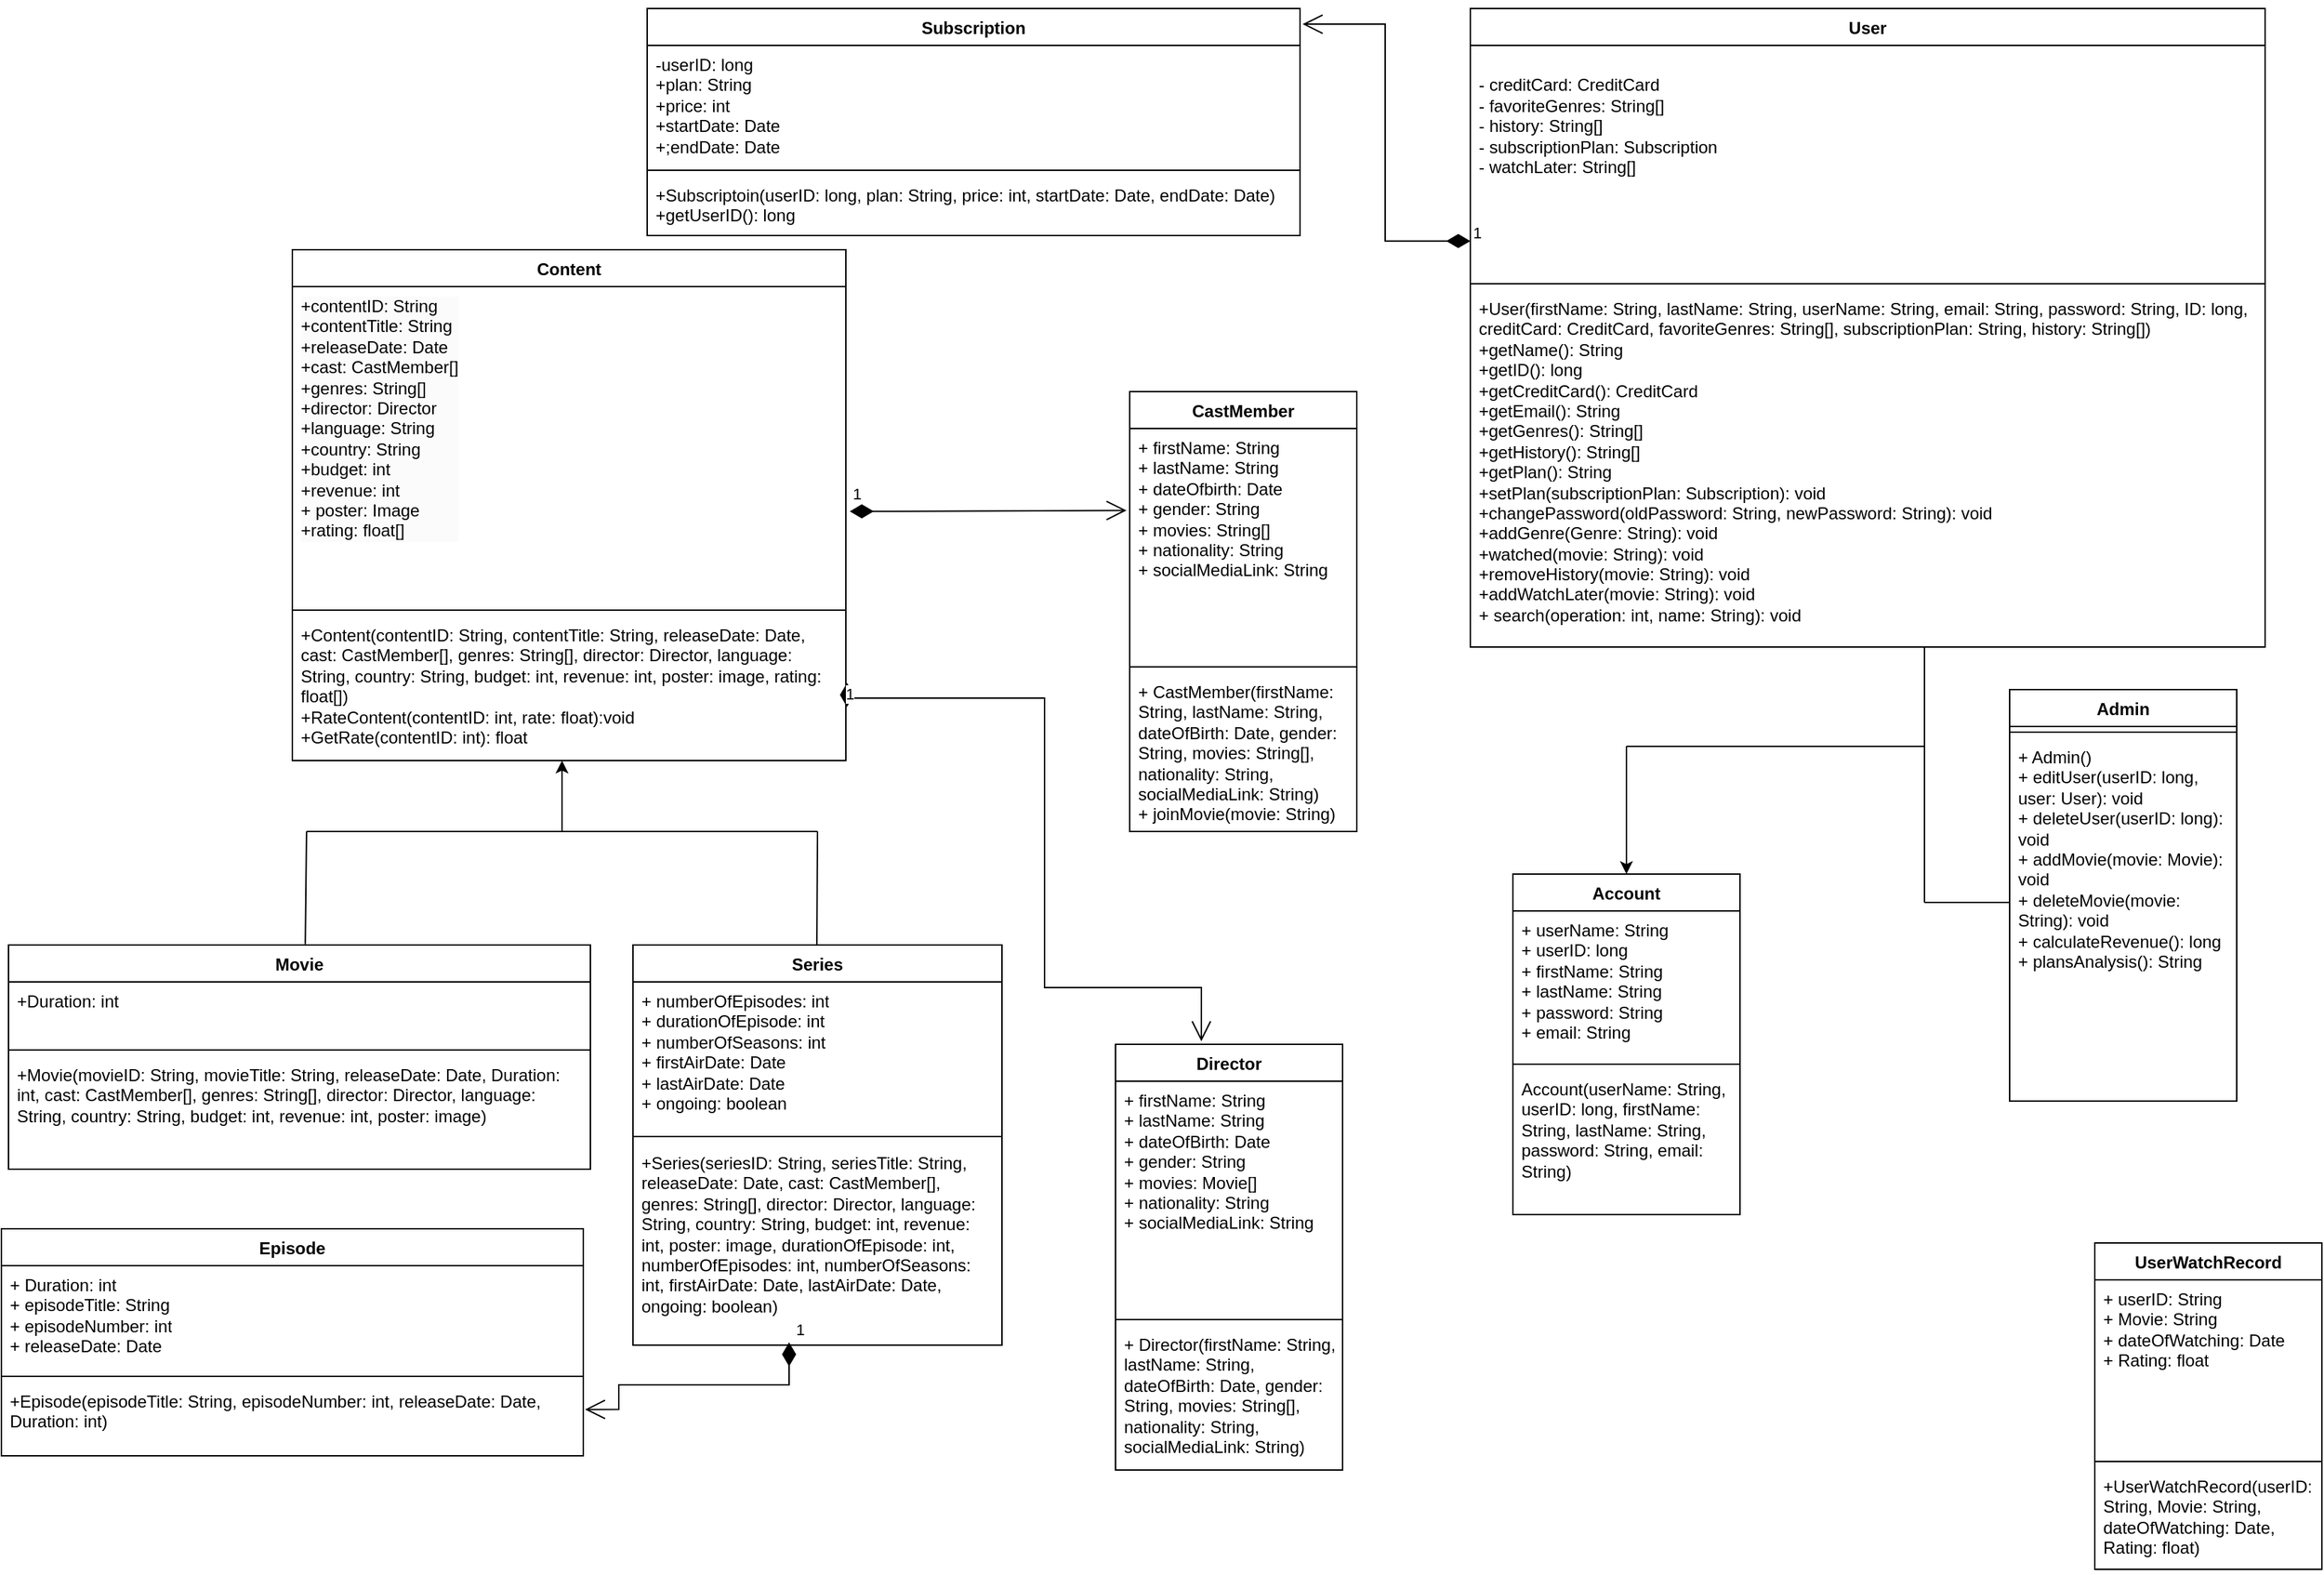 <mxfile version="24.9.3">
  <diagram name="Page-1" id="9zU1XtcvFFmWDy-jE5Oj">
    <mxGraphModel dx="1850" dy="497" grid="1" gridSize="10" guides="1" tooltips="1" connect="1" arrows="1" fold="1" page="1" pageScale="1" pageWidth="850" pageHeight="1100" math="0" shadow="0">
      <root>
        <mxCell id="0" />
        <mxCell id="1" parent="0" />
        <mxCell id="nbwgBH8t1MGItFkAhuZ3-1" value="User" style="swimlane;fontStyle=1;align=center;verticalAlign=top;childLayout=stackLayout;horizontal=1;startSize=26;horizontalStack=0;resizeParent=1;resizeParentMax=0;resizeLast=0;collapsible=1;marginBottom=0;whiteSpace=wrap;html=1;" parent="1" vertex="1">
          <mxGeometry x="200" y="50" width="560" height="450" as="geometry">
            <mxRectangle x="310" y="150" width="60" height="30" as="alternateBounds" />
          </mxGeometry>
        </mxCell>
        <mxCell id="nbwgBH8t1MGItFkAhuZ3-2" value="&lt;div&gt;&lt;br&gt;&lt;/div&gt;&lt;div&gt;- creditCard: CreditCard&lt;br&gt;&lt;/div&gt;&lt;div&gt;- favoriteGenres: String[]&lt;/div&gt;&lt;div&gt;- history: String[]&lt;/div&gt;&lt;div&gt;- subscriptionPlan: Subscription&lt;/div&gt;&lt;div&gt;- watchLater: String[]&lt;/div&gt;&lt;div style=&quot;display:none&quot; id=&quot;SDCloudData&quot;&gt;&lt;br&gt;&lt;/div&gt;" style="text;strokeColor=none;fillColor=none;align=left;verticalAlign=top;spacingLeft=4;spacingRight=4;overflow=hidden;rotatable=0;points=[[0,0.5],[1,0.5]];portConstraint=eastwest;whiteSpace=wrap;html=1;" parent="nbwgBH8t1MGItFkAhuZ3-1" vertex="1">
          <mxGeometry y="26" width="560" height="164" as="geometry" />
        </mxCell>
        <mxCell id="nbwgBH8t1MGItFkAhuZ3-3" value="" style="line;strokeWidth=1;fillColor=none;align=left;verticalAlign=middle;spacingTop=-1;spacingLeft=3;spacingRight=3;rotatable=0;labelPosition=right;points=[];portConstraint=eastwest;strokeColor=inherit;" parent="nbwgBH8t1MGItFkAhuZ3-1" vertex="1">
          <mxGeometry y="190" width="560" height="8" as="geometry" />
        </mxCell>
        <mxCell id="nbwgBH8t1MGItFkAhuZ3-4" value="&lt;div&gt;+User(firstName: String, lastName: String, userName: String, email: String, password: String, ID: long, creditCard: CreditCard, favoriteGenres: String[], subscriptionPlan: String, history: String[])&lt;/div&gt;&lt;div&gt;+getName(): String&lt;/div&gt;&lt;div&gt;+getID(): long&lt;/div&gt;&lt;div&gt;+getCreditCard(): CreditCard&lt;br&gt;&lt;/div&gt;&lt;div&gt;+getEmail(): String&lt;/div&gt;&lt;div&gt;+getGenres(): String[]&lt;/div&gt;&lt;div&gt;+getHistory(): String[]&lt;/div&gt;&lt;div&gt;+getPlan(): String&lt;br&gt;&lt;/div&gt;&lt;div&gt;+setPlan(subscriptionPlan: Subscription): void&lt;br&gt;&lt;/div&gt;&lt;div&gt;+changePassword(oldPassword: String, newPassword: String): void&lt;br&gt;&lt;/div&gt;&lt;div&gt;+addGenre(Genre: String): void&lt;/div&gt;&lt;div&gt;+watched(movie: String): void&lt;/div&gt;&lt;div&gt;+removeHistory(movie: String): void&lt;/div&gt;&lt;div&gt;+addWatchLater(movie: String): void&lt;br&gt;&lt;/div&gt;&lt;div&gt;+ search(operation: int, name: String): void&lt;/div&gt;&lt;div&gt;&lt;br&gt;&lt;/div&gt;" style="text;strokeColor=none;fillColor=none;align=left;verticalAlign=top;spacingLeft=4;spacingRight=4;overflow=hidden;rotatable=0;points=[[0,0.5],[1,0.5]];portConstraint=eastwest;whiteSpace=wrap;html=1;" parent="nbwgBH8t1MGItFkAhuZ3-1" vertex="1">
          <mxGeometry y="198" width="560" height="252" as="geometry" />
        </mxCell>
        <mxCell id="nbwgBH8t1MGItFkAhuZ3-7" value="Subscription" style="swimlane;fontStyle=1;align=center;verticalAlign=top;childLayout=stackLayout;horizontal=1;startSize=26;horizontalStack=0;resizeParent=1;resizeParentMax=0;resizeLast=0;collapsible=1;marginBottom=0;whiteSpace=wrap;html=1;" parent="1" vertex="1">
          <mxGeometry x="-380" y="50" width="460" height="160" as="geometry" />
        </mxCell>
        <mxCell id="nbwgBH8t1MGItFkAhuZ3-8" value="&lt;div&gt;-userID: long&lt;/div&gt;&lt;div&gt;+plan: String&lt;/div&gt;&lt;div&gt;+price: int&lt;/div&gt;&lt;div&gt;+startDate: Date&lt;/div&gt;&lt;div&gt;+;endDate: Date&lt;br&gt;&lt;/div&gt;" style="text;strokeColor=none;fillColor=none;align=left;verticalAlign=top;spacingLeft=4;spacingRight=4;overflow=hidden;rotatable=0;points=[[0,0.5],[1,0.5]];portConstraint=eastwest;whiteSpace=wrap;html=1;" parent="nbwgBH8t1MGItFkAhuZ3-7" vertex="1">
          <mxGeometry y="26" width="460" height="84" as="geometry" />
        </mxCell>
        <mxCell id="nbwgBH8t1MGItFkAhuZ3-9" value="" style="line;strokeWidth=1;fillColor=none;align=left;verticalAlign=middle;spacingTop=-1;spacingLeft=3;spacingRight=3;rotatable=0;labelPosition=right;points=[];portConstraint=eastwest;strokeColor=inherit;" parent="nbwgBH8t1MGItFkAhuZ3-7" vertex="1">
          <mxGeometry y="110" width="460" height="8" as="geometry" />
        </mxCell>
        <mxCell id="nbwgBH8t1MGItFkAhuZ3-10" value="&lt;div&gt;+Subscriptoin(userID: long, plan: String, price: int, startDate: Date, endDate: Date) &lt;br&gt;&lt;/div&gt;&lt;div&gt;+getUserID(): long&lt;/div&gt;" style="text;strokeColor=none;fillColor=none;align=left;verticalAlign=top;spacingLeft=4;spacingRight=4;overflow=hidden;rotatable=0;points=[[0,0.5],[1,0.5]];portConstraint=eastwest;whiteSpace=wrap;html=1;" parent="nbwgBH8t1MGItFkAhuZ3-7" vertex="1">
          <mxGeometry y="118" width="460" height="42" as="geometry" />
        </mxCell>
        <mxCell id="nbwgBH8t1MGItFkAhuZ3-23" value="1" style="endArrow=open;html=1;endSize=12;startArrow=diamondThin;startSize=14;startFill=1;edgeStyle=orthogonalEdgeStyle;align=left;verticalAlign=bottom;rounded=0;entryX=1.004;entryY=0.069;entryDx=0;entryDy=0;entryPerimeter=0;exitX=0;exitY=0.841;exitDx=0;exitDy=0;exitPerimeter=0;" parent="1" source="nbwgBH8t1MGItFkAhuZ3-2" target="nbwgBH8t1MGItFkAhuZ3-7" edge="1">
          <mxGeometry x="-1" y="3" relative="1" as="geometry">
            <mxPoint x="210.12" y="110" as="sourcePoint" />
            <mxPoint x="80.0" y="60.08" as="targetPoint" />
          </mxGeometry>
        </mxCell>
        <mxCell id="nbwgBH8t1MGItFkAhuZ3-25" value="Movie" style="swimlane;fontStyle=1;align=center;verticalAlign=top;childLayout=stackLayout;horizontal=1;startSize=26;horizontalStack=0;resizeParent=1;resizeParentMax=0;resizeLast=0;collapsible=1;marginBottom=0;whiteSpace=wrap;html=1;" parent="1" vertex="1">
          <mxGeometry x="-830" y="710" width="410" height="158" as="geometry" />
        </mxCell>
        <mxCell id="nbwgBH8t1MGItFkAhuZ3-26" value="&lt;div&gt;&lt;span style=&quot;background-color: initial;&quot;&gt;+Duration: int&lt;/span&gt;&lt;/div&gt;&lt;div&gt;&lt;br&gt;&lt;/div&gt;" style="text;strokeColor=none;fillColor=none;align=left;verticalAlign=top;spacingLeft=4;spacingRight=4;overflow=hidden;rotatable=0;points=[[0,0.5],[1,0.5]];portConstraint=eastwest;whiteSpace=wrap;html=1;" parent="nbwgBH8t1MGItFkAhuZ3-25" vertex="1">
          <mxGeometry y="26" width="410" height="44" as="geometry" />
        </mxCell>
        <mxCell id="nbwgBH8t1MGItFkAhuZ3-27" value="" style="line;strokeWidth=1;fillColor=none;align=left;verticalAlign=middle;spacingTop=-1;spacingLeft=3;spacingRight=3;rotatable=0;labelPosition=right;points=[];portConstraint=eastwest;strokeColor=inherit;" parent="nbwgBH8t1MGItFkAhuZ3-25" vertex="1">
          <mxGeometry y="70" width="410" height="8" as="geometry" />
        </mxCell>
        <mxCell id="nbwgBH8t1MGItFkAhuZ3-28" value="&lt;div&gt;+Movie(movieID: String, movieTitle: String, releaseDate: Date, Duration: int, cast: CastMember[], genres: String[], director: Director, language: String, country: String, budget: int, revenue: int, poster: image)&lt;/div&gt;&lt;div&gt;&lt;br&gt;&lt;/div&gt;" style="text;strokeColor=none;fillColor=none;align=left;verticalAlign=top;spacingLeft=4;spacingRight=4;overflow=hidden;rotatable=0;points=[[0,0.5],[1,0.5]];portConstraint=eastwest;whiteSpace=wrap;html=1;" parent="nbwgBH8t1MGItFkAhuZ3-25" vertex="1">
          <mxGeometry y="78" width="410" height="80" as="geometry" />
        </mxCell>
        <mxCell id="7Ozxp1BlVFNVMCUP24Y6-1" value="CastMember" style="swimlane;fontStyle=1;align=center;verticalAlign=top;childLayout=stackLayout;horizontal=1;startSize=26;horizontalStack=0;resizeParent=1;resizeParentMax=0;resizeLast=0;collapsible=1;marginBottom=0;whiteSpace=wrap;html=1;" parent="1" vertex="1">
          <mxGeometry x="-40" y="320" width="160" height="310" as="geometry" />
        </mxCell>
        <mxCell id="7Ozxp1BlVFNVMCUP24Y6-2" value="+ firstName: String&lt;div&gt;+ lastName: String&lt;/div&gt;&lt;div&gt;+ dateOfbirth: Date&lt;/div&gt;&lt;div&gt;+ gender: String&lt;/div&gt;&lt;div&gt;+ movies: String[]&lt;/div&gt;&lt;div&gt;+ nationality: String&lt;/div&gt;&lt;div&gt;+ socialMediaLink: String&lt;/div&gt;&lt;div&gt;&lt;br&gt;&lt;/div&gt;" style="text;strokeColor=none;fillColor=none;align=left;verticalAlign=top;spacingLeft=4;spacingRight=4;overflow=hidden;rotatable=0;points=[[0,0.5],[1,0.5]];portConstraint=eastwest;whiteSpace=wrap;html=1;" parent="7Ozxp1BlVFNVMCUP24Y6-1" vertex="1">
          <mxGeometry y="26" width="160" height="164" as="geometry" />
        </mxCell>
        <mxCell id="7Ozxp1BlVFNVMCUP24Y6-3" value="" style="line;strokeWidth=1;fillColor=none;align=left;verticalAlign=middle;spacingTop=-1;spacingLeft=3;spacingRight=3;rotatable=0;labelPosition=right;points=[];portConstraint=eastwest;strokeColor=inherit;" parent="7Ozxp1BlVFNVMCUP24Y6-1" vertex="1">
          <mxGeometry y="190" width="160" height="8" as="geometry" />
        </mxCell>
        <mxCell id="7Ozxp1BlVFNVMCUP24Y6-4" value="+ CastMember(firstName: String, lastName: String, dateOfBirth: Date, gender: String, movies: String[], nationality: String, socialMediaLink: String)&lt;div&gt;+ joinMovie(movie: String)&lt;br&gt;&lt;div&gt;&lt;br&gt;&lt;/div&gt;&lt;/div&gt;" style="text;strokeColor=none;fillColor=none;align=left;verticalAlign=top;spacingLeft=4;spacingRight=4;overflow=hidden;rotatable=0;points=[[0,0.5],[1,0.5]];portConstraint=eastwest;whiteSpace=wrap;html=1;" parent="7Ozxp1BlVFNVMCUP24Y6-1" vertex="1">
          <mxGeometry y="198" width="160" height="112" as="geometry" />
        </mxCell>
        <mxCell id="7Ozxp1BlVFNVMCUP24Y6-5" value="Director" style="swimlane;fontStyle=1;align=center;verticalAlign=top;childLayout=stackLayout;horizontal=1;startSize=26;horizontalStack=0;resizeParent=1;resizeParentMax=0;resizeLast=0;collapsible=1;marginBottom=0;whiteSpace=wrap;html=1;" parent="1" vertex="1">
          <mxGeometry x="-50" y="780" width="160" height="300" as="geometry" />
        </mxCell>
        <mxCell id="7Ozxp1BlVFNVMCUP24Y6-6" value="+ firstName: String&lt;div&gt;+ lastName: String&lt;/div&gt;&lt;div&gt;+ dateOfBirth: Date&lt;/div&gt;&lt;div&gt;+ gender: String&lt;/div&gt;&lt;div&gt;+ movies: Movie[]&lt;/div&gt;&lt;div&gt;+ nationality: String&lt;/div&gt;&lt;div&gt;+ socialMediaLink: String&lt;/div&gt;" style="text;strokeColor=none;fillColor=none;align=left;verticalAlign=top;spacingLeft=4;spacingRight=4;overflow=hidden;rotatable=0;points=[[0,0.5],[1,0.5]];portConstraint=eastwest;whiteSpace=wrap;html=1;" parent="7Ozxp1BlVFNVMCUP24Y6-5" vertex="1">
          <mxGeometry y="26" width="160" height="164" as="geometry" />
        </mxCell>
        <mxCell id="7Ozxp1BlVFNVMCUP24Y6-7" value="" style="line;strokeWidth=1;fillColor=none;align=left;verticalAlign=middle;spacingTop=-1;spacingLeft=3;spacingRight=3;rotatable=0;labelPosition=right;points=[];portConstraint=eastwest;strokeColor=inherit;" parent="7Ozxp1BlVFNVMCUP24Y6-5" vertex="1">
          <mxGeometry y="190" width="160" height="8" as="geometry" />
        </mxCell>
        <mxCell id="7Ozxp1BlVFNVMCUP24Y6-8" value="+ Director(firstName: String, lastName: String, dateOfBirth: Date, gender: String, movies: String[], nationality: String, socialMediaLink: String)&lt;div&gt;&lt;br&gt;&lt;/div&gt;" style="text;strokeColor=none;fillColor=none;align=left;verticalAlign=top;spacingLeft=4;spacingRight=4;overflow=hidden;rotatable=0;points=[[0,0.5],[1,0.5]];portConstraint=eastwest;whiteSpace=wrap;html=1;" parent="7Ozxp1BlVFNVMCUP24Y6-5" vertex="1">
          <mxGeometry y="198" width="160" height="102" as="geometry" />
        </mxCell>
        <mxCell id="7Ozxp1BlVFNVMCUP24Y6-12" value="UserWatchRecord" style="swimlane;fontStyle=1;align=center;verticalAlign=top;childLayout=stackLayout;horizontal=1;startSize=26;horizontalStack=0;resizeParent=1;resizeParentMax=0;resizeLast=0;collapsible=1;marginBottom=0;whiteSpace=wrap;html=1;" parent="1" vertex="1">
          <mxGeometry x="640" y="920" width="160" height="230" as="geometry" />
        </mxCell>
        <mxCell id="7Ozxp1BlVFNVMCUP24Y6-13" value="+ userID: String&lt;div&gt;+ Movie: String&lt;/div&gt;&lt;div&gt;+ dateOfWatching: Date&lt;/div&gt;&lt;div&gt;+ Rating: float&lt;/div&gt;" style="text;strokeColor=none;fillColor=none;align=left;verticalAlign=top;spacingLeft=4;spacingRight=4;overflow=hidden;rotatable=0;points=[[0,0.5],[1,0.5]];portConstraint=eastwest;whiteSpace=wrap;html=1;" parent="7Ozxp1BlVFNVMCUP24Y6-12" vertex="1">
          <mxGeometry y="26" width="160" height="124" as="geometry" />
        </mxCell>
        <mxCell id="7Ozxp1BlVFNVMCUP24Y6-14" value="" style="line;strokeWidth=1;fillColor=none;align=left;verticalAlign=middle;spacingTop=-1;spacingLeft=3;spacingRight=3;rotatable=0;labelPosition=right;points=[];portConstraint=eastwest;strokeColor=inherit;" parent="7Ozxp1BlVFNVMCUP24Y6-12" vertex="1">
          <mxGeometry y="150" width="160" height="8" as="geometry" />
        </mxCell>
        <mxCell id="7Ozxp1BlVFNVMCUP24Y6-15" value="+UserWatchRecord(userID: String, Movie: String, dateOfWatching: Date, Rating: float)" style="text;strokeColor=none;fillColor=none;align=left;verticalAlign=top;spacingLeft=4;spacingRight=4;overflow=hidden;rotatable=0;points=[[0,0.5],[1,0.5]];portConstraint=eastwest;whiteSpace=wrap;html=1;" parent="7Ozxp1BlVFNVMCUP24Y6-12" vertex="1">
          <mxGeometry y="158" width="160" height="72" as="geometry" />
        </mxCell>
        <mxCell id="7Ozxp1BlVFNVMCUP24Y6-16" value="Account" style="swimlane;fontStyle=1;align=center;verticalAlign=top;childLayout=stackLayout;horizontal=1;startSize=26;horizontalStack=0;resizeParent=1;resizeParentMax=0;resizeLast=0;collapsible=1;marginBottom=0;whiteSpace=wrap;html=1;" parent="1" vertex="1">
          <mxGeometry x="230" y="660" width="160" height="240" as="geometry" />
        </mxCell>
        <mxCell id="7Ozxp1BlVFNVMCUP24Y6-17" value="+ userName: String&lt;div&gt;+ userID: long&lt;/div&gt;&lt;div&gt;+ firstName: String&lt;/div&gt;&lt;div&gt;+ lastName: String&lt;/div&gt;&lt;div&gt;+ password: String&lt;/div&gt;&lt;div&gt;+ email: String&lt;/div&gt;" style="text;strokeColor=none;fillColor=none;align=left;verticalAlign=top;spacingLeft=4;spacingRight=4;overflow=hidden;rotatable=0;points=[[0,0.5],[1,0.5]];portConstraint=eastwest;whiteSpace=wrap;html=1;" parent="7Ozxp1BlVFNVMCUP24Y6-16" vertex="1">
          <mxGeometry y="26" width="160" height="104" as="geometry" />
        </mxCell>
        <mxCell id="7Ozxp1BlVFNVMCUP24Y6-18" value="" style="line;strokeWidth=1;fillColor=none;align=left;verticalAlign=middle;spacingTop=-1;spacingLeft=3;spacingRight=3;rotatable=0;labelPosition=right;points=[];portConstraint=eastwest;strokeColor=inherit;" parent="7Ozxp1BlVFNVMCUP24Y6-16" vertex="1">
          <mxGeometry y="130" width="160" height="8" as="geometry" />
        </mxCell>
        <mxCell id="7Ozxp1BlVFNVMCUP24Y6-19" value="Account(userName: String, userID: long, firstName: String, lastName: String, password: String, email: String)" style="text;strokeColor=none;fillColor=none;align=left;verticalAlign=top;spacingLeft=4;spacingRight=4;overflow=hidden;rotatable=0;points=[[0,0.5],[1,0.5]];portConstraint=eastwest;whiteSpace=wrap;html=1;" parent="7Ozxp1BlVFNVMCUP24Y6-16" vertex="1">
          <mxGeometry y="138" width="160" height="102" as="geometry" />
        </mxCell>
        <mxCell id="7Ozxp1BlVFNVMCUP24Y6-20" value="Admin" style="swimlane;fontStyle=1;align=center;verticalAlign=top;childLayout=stackLayout;horizontal=1;startSize=26;horizontalStack=0;resizeParent=1;resizeParentMax=0;resizeLast=0;collapsible=1;marginBottom=0;whiteSpace=wrap;html=1;" parent="1" vertex="1">
          <mxGeometry x="580" y="530" width="160" height="290" as="geometry" />
        </mxCell>
        <mxCell id="7Ozxp1BlVFNVMCUP24Y6-22" value="" style="line;strokeWidth=1;fillColor=none;align=left;verticalAlign=middle;spacingTop=-1;spacingLeft=3;spacingRight=3;rotatable=0;labelPosition=right;points=[];portConstraint=eastwest;strokeColor=inherit;" parent="7Ozxp1BlVFNVMCUP24Y6-20" vertex="1">
          <mxGeometry y="26" width="160" height="8" as="geometry" />
        </mxCell>
        <mxCell id="7Ozxp1BlVFNVMCUP24Y6-23" value="+ Admin()&lt;div&gt;+ editUser(userID: long, user: User): void&lt;/div&gt;&lt;div&gt;+ deleteUser(userID: long): void&lt;/div&gt;&lt;div&gt;+ addMovie(movie: Movie): void&lt;/div&gt;&lt;div&gt;+ deleteMovie(movie: String): void&lt;/div&gt;&lt;div&gt;+ calculateRevenue(): long&lt;/div&gt;&lt;div&gt;+ plansAnalysis(): String&amp;nbsp;&lt;/div&gt;" style="text;strokeColor=none;fillColor=none;align=left;verticalAlign=top;spacingLeft=4;spacingRight=4;overflow=hidden;rotatable=0;points=[[0,0.5],[1,0.5]];portConstraint=eastwest;whiteSpace=wrap;html=1;" parent="7Ozxp1BlVFNVMCUP24Y6-20" vertex="1">
          <mxGeometry y="34" width="160" height="256" as="geometry" />
        </mxCell>
        <mxCell id="EzwCkaY9uYodPQmVns6a-1" value="Content" style="swimlane;fontStyle=1;align=center;verticalAlign=top;childLayout=stackLayout;horizontal=1;startSize=26;horizontalStack=0;resizeParent=1;resizeParentMax=0;resizeLast=0;collapsible=1;marginBottom=0;whiteSpace=wrap;html=1;" parent="1" vertex="1">
          <mxGeometry x="-630" y="220" width="390" height="360" as="geometry" />
        </mxCell>
        <mxCell id="EzwCkaY9uYodPQmVns6a-2" value="&lt;div style=&quot;forced-color-adjust: none; color: rgb(0, 0, 0); font-family: Helvetica; font-size: 12px; font-style: normal; font-variant-ligatures: normal; font-variant-caps: normal; font-weight: 400; letter-spacing: normal; orphans: 2; text-align: left; text-indent: 0px; text-transform: none; widows: 2; word-spacing: 0px; -webkit-text-stroke-width: 0px; white-space: normal; background-color: rgb(251, 251, 251); text-decoration-thickness: initial; text-decoration-style: initial; text-decoration-color: initial;&quot;&gt;+contentID: String&lt;/div&gt;&lt;div style=&quot;forced-color-adjust: none; color: rgb(0, 0, 0); font-family: Helvetica; font-size: 12px; font-style: normal; font-variant-ligatures: normal; font-variant-caps: normal; font-weight: 400; letter-spacing: normal; orphans: 2; text-align: left; text-indent: 0px; text-transform: none; widows: 2; word-spacing: 0px; -webkit-text-stroke-width: 0px; white-space: normal; background-color: rgb(251, 251, 251); text-decoration-thickness: initial; text-decoration-style: initial; text-decoration-color: initial;&quot;&gt;+contentTitle: String&lt;/div&gt;&lt;div style=&quot;forced-color-adjust: none; color: rgb(0, 0, 0); font-family: Helvetica; font-size: 12px; font-style: normal; font-variant-ligatures: normal; font-variant-caps: normal; font-weight: 400; letter-spacing: normal; orphans: 2; text-align: left; text-indent: 0px; text-transform: none; widows: 2; word-spacing: 0px; -webkit-text-stroke-width: 0px; white-space: normal; background-color: rgb(251, 251, 251); text-decoration-thickness: initial; text-decoration-style: initial; text-decoration-color: initial;&quot;&gt;+releaseDate: Date&lt;/div&gt;&lt;div style=&quot;forced-color-adjust: none; color: rgb(0, 0, 0); font-family: Helvetica; font-size: 12px; font-style: normal; font-variant-ligatures: normal; font-variant-caps: normal; font-weight: 400; letter-spacing: normal; orphans: 2; text-align: left; text-indent: 0px; text-transform: none; widows: 2; word-spacing: 0px; -webkit-text-stroke-width: 0px; white-space: normal; background-color: rgb(251, 251, 251); text-decoration-thickness: initial; text-decoration-style: initial; text-decoration-color: initial;&quot;&gt;+cast: CastMember[]&lt;/div&gt;&lt;div style=&quot;forced-color-adjust: none; color: rgb(0, 0, 0); font-family: Helvetica; font-size: 12px; font-style: normal; font-variant-ligatures: normal; font-variant-caps: normal; font-weight: 400; letter-spacing: normal; orphans: 2; text-align: left; text-indent: 0px; text-transform: none; widows: 2; word-spacing: 0px; -webkit-text-stroke-width: 0px; white-space: normal; background-color: rgb(251, 251, 251); text-decoration-thickness: initial; text-decoration-style: initial; text-decoration-color: initial;&quot;&gt;+genres: String[]&lt;/div&gt;&lt;div style=&quot;forced-color-adjust: none; color: rgb(0, 0, 0); font-family: Helvetica; font-size: 12px; font-style: normal; font-variant-ligatures: normal; font-variant-caps: normal; font-weight: 400; letter-spacing: normal; orphans: 2; text-align: left; text-indent: 0px; text-transform: none; widows: 2; word-spacing: 0px; -webkit-text-stroke-width: 0px; white-space: normal; background-color: rgb(251, 251, 251); text-decoration-thickness: initial; text-decoration-style: initial; text-decoration-color: initial;&quot;&gt;+director: Director&lt;/div&gt;&lt;div style=&quot;forced-color-adjust: none; color: rgb(0, 0, 0); font-family: Helvetica; font-size: 12px; font-style: normal; font-variant-ligatures: normal; font-variant-caps: normal; font-weight: 400; letter-spacing: normal; orphans: 2; text-align: left; text-indent: 0px; text-transform: none; widows: 2; word-spacing: 0px; -webkit-text-stroke-width: 0px; white-space: normal; background-color: rgb(251, 251, 251); text-decoration-thickness: initial; text-decoration-style: initial; text-decoration-color: initial;&quot;&gt;+language: String&lt;/div&gt;&lt;div style=&quot;forced-color-adjust: none; color: rgb(0, 0, 0); font-family: Helvetica; font-size: 12px; font-style: normal; font-variant-ligatures: normal; font-variant-caps: normal; font-weight: 400; letter-spacing: normal; orphans: 2; text-align: left; text-indent: 0px; text-transform: none; widows: 2; word-spacing: 0px; -webkit-text-stroke-width: 0px; white-space: normal; background-color: rgb(251, 251, 251); text-decoration-thickness: initial; text-decoration-style: initial; text-decoration-color: initial;&quot;&gt;+country: String&lt;/div&gt;&lt;div style=&quot;forced-color-adjust: none; color: rgb(0, 0, 0); font-family: Helvetica; font-size: 12px; font-style: normal; font-variant-ligatures: normal; font-variant-caps: normal; font-weight: 400; letter-spacing: normal; orphans: 2; text-align: left; text-indent: 0px; text-transform: none; widows: 2; word-spacing: 0px; -webkit-text-stroke-width: 0px; white-space: normal; background-color: rgb(251, 251, 251); text-decoration-thickness: initial; text-decoration-style: initial; text-decoration-color: initial;&quot;&gt;+budget: int&lt;/div&gt;&lt;div style=&quot;forced-color-adjust: none; color: rgb(0, 0, 0); font-family: Helvetica; font-size: 12px; font-style: normal; font-variant-ligatures: normal; font-variant-caps: normal; font-weight: 400; letter-spacing: normal; orphans: 2; text-align: left; text-indent: 0px; text-transform: none; widows: 2; word-spacing: 0px; -webkit-text-stroke-width: 0px; white-space: normal; background-color: rgb(251, 251, 251); text-decoration-thickness: initial; text-decoration-style: initial; text-decoration-color: initial;&quot;&gt;+revenue: int&lt;/div&gt;&lt;div style=&quot;forced-color-adjust: none; color: rgb(0, 0, 0); font-family: Helvetica; font-size: 12px; font-style: normal; font-variant-ligatures: normal; font-variant-caps: normal; font-weight: 400; letter-spacing: normal; orphans: 2; text-align: left; text-indent: 0px; text-transform: none; widows: 2; word-spacing: 0px; -webkit-text-stroke-width: 0px; white-space: normal; background-color: rgb(251, 251, 251); text-decoration-thickness: initial; text-decoration-style: initial; text-decoration-color: initial;&quot;&gt;+ poster: Image&lt;/div&gt;&lt;div style=&quot;forced-color-adjust: none; color: rgb(0, 0, 0); font-family: Helvetica; font-size: 12px; font-style: normal; font-variant-ligatures: normal; font-variant-caps: normal; font-weight: 400; letter-spacing: normal; orphans: 2; text-align: left; text-indent: 0px; text-transform: none; widows: 2; word-spacing: 0px; -webkit-text-stroke-width: 0px; white-space: normal; background-color: rgb(251, 251, 251); text-decoration-thickness: initial; text-decoration-style: initial; text-decoration-color: initial;&quot;&gt;+rating: float[]&lt;/div&gt;&lt;div&gt;&lt;br&gt;&lt;/div&gt;" style="text;strokeColor=none;fillColor=none;align=left;verticalAlign=top;spacingLeft=4;spacingRight=4;overflow=hidden;rotatable=0;points=[[0,0.5],[1,0.5]];portConstraint=eastwest;whiteSpace=wrap;html=1;" parent="EzwCkaY9uYodPQmVns6a-1" vertex="1">
          <mxGeometry y="26" width="390" height="224" as="geometry" />
        </mxCell>
        <mxCell id="EzwCkaY9uYodPQmVns6a-3" value="" style="line;strokeWidth=1;fillColor=none;align=left;verticalAlign=middle;spacingTop=-1;spacingLeft=3;spacingRight=3;rotatable=0;labelPosition=right;points=[];portConstraint=eastwest;strokeColor=inherit;" parent="EzwCkaY9uYodPQmVns6a-1" vertex="1">
          <mxGeometry y="250" width="390" height="8" as="geometry" />
        </mxCell>
        <mxCell id="EzwCkaY9uYodPQmVns6a-11" value="&lt;div&gt;+Content(contentID: String, contentTitle: String, releaseDate: Date, cast: CastMember[], genres: String[], director: Director, language: String, country: String, budget: int, revenue: int, poster: image, rating: float[])&lt;/div&gt;&lt;div&gt;+RateContent(contentID: int, rate: float):void&lt;/div&gt;&lt;div&gt;+GetRate(contentID: int): float&lt;/div&gt;" style="text;strokeColor=none;fillColor=none;align=left;verticalAlign=top;spacingLeft=4;spacingRight=4;overflow=hidden;rotatable=0;points=[[0,0.5],[1,0.5]];portConstraint=eastwest;whiteSpace=wrap;html=1;" parent="EzwCkaY9uYodPQmVns6a-1" vertex="1">
          <mxGeometry y="258" width="390" height="102" as="geometry" />
        </mxCell>
        <mxCell id="EzwCkaY9uYodPQmVns6a-5" value="Series" style="swimlane;fontStyle=1;align=center;verticalAlign=top;childLayout=stackLayout;horizontal=1;startSize=26;horizontalStack=0;resizeParent=1;resizeParentMax=0;resizeLast=0;collapsible=1;marginBottom=0;whiteSpace=wrap;html=1;" parent="1" vertex="1">
          <mxGeometry x="-390" y="710" width="260" height="282" as="geometry" />
        </mxCell>
        <mxCell id="EzwCkaY9uYodPQmVns6a-6" value="+ numberOfEpisodes: int&lt;div&gt;+ durationOfEpisode: int&lt;br&gt;+ numberOfSeasons: int&lt;/div&gt;&lt;div&gt;+ firstAirDate: Date&lt;/div&gt;&lt;div&gt;+ lastAirDate: Date&lt;/div&gt;&lt;div&gt;+ ongoing: boolean&lt;/div&gt;" style="text;strokeColor=none;fillColor=none;align=left;verticalAlign=top;spacingLeft=4;spacingRight=4;overflow=hidden;rotatable=0;points=[[0,0.5],[1,0.5]];portConstraint=eastwest;whiteSpace=wrap;html=1;" parent="EzwCkaY9uYodPQmVns6a-5" vertex="1">
          <mxGeometry y="26" width="260" height="104" as="geometry" />
        </mxCell>
        <mxCell id="EzwCkaY9uYodPQmVns6a-7" value="" style="line;strokeWidth=1;fillColor=none;align=left;verticalAlign=middle;spacingTop=-1;spacingLeft=3;spacingRight=3;rotatable=0;labelPosition=right;points=[];portConstraint=eastwest;strokeColor=inherit;" parent="EzwCkaY9uYodPQmVns6a-5" vertex="1">
          <mxGeometry y="130" width="260" height="10" as="geometry" />
        </mxCell>
        <mxCell id="EzwCkaY9uYodPQmVns6a-9" value="&lt;div&gt;+Series(seriesID: String, seriesTitle: String, releaseDate: Date, cast: CastMember[], genres: String[], director: Director, language: String, country: String, budget: int, revenue: int, poster: image, durationOfEpisode: int, numberOfEpisodes: int, numberOfSeasons: int, firstAirDate: Date, lastAirDate: Date, ongoing: boolean)&lt;/div&gt;&lt;div&gt;&lt;br&gt;&lt;/div&gt;" style="text;strokeColor=none;fillColor=none;align=left;verticalAlign=top;spacingLeft=4;spacingRight=4;overflow=hidden;rotatable=0;points=[[0,0.5],[1,0.5]];portConstraint=eastwest;whiteSpace=wrap;html=1;" parent="EzwCkaY9uYodPQmVns6a-5" vertex="1">
          <mxGeometry y="140" width="260" height="142" as="geometry" />
        </mxCell>
        <mxCell id="EzwCkaY9uYodPQmVns6a-13" value="" style="endArrow=none;html=1;rounded=0;exitX=0.51;exitY=-0.004;exitDx=0;exitDy=0;exitPerimeter=0;" parent="1" source="nbwgBH8t1MGItFkAhuZ3-25" edge="1">
          <mxGeometry width="50" height="50" relative="1" as="geometry">
            <mxPoint x="-627.61" y="710" as="sourcePoint" />
            <mxPoint x="-620" y="630" as="targetPoint" />
          </mxGeometry>
        </mxCell>
        <mxCell id="EzwCkaY9uYodPQmVns6a-14" value="" style="endArrow=none;html=1;rounded=0;" parent="1" edge="1">
          <mxGeometry width="50" height="50" relative="1" as="geometry">
            <mxPoint x="-260.43" y="710" as="sourcePoint" />
            <mxPoint x="-260" y="630" as="targetPoint" />
          </mxGeometry>
        </mxCell>
        <mxCell id="EzwCkaY9uYodPQmVns6a-15" value="" style="endArrow=none;html=1;rounded=0;" parent="1" edge="1">
          <mxGeometry width="50" height="50" relative="1" as="geometry">
            <mxPoint x="-620" y="630" as="sourcePoint" />
            <mxPoint x="-260" y="630" as="targetPoint" />
          </mxGeometry>
        </mxCell>
        <mxCell id="EzwCkaY9uYodPQmVns6a-16" value="" style="endArrow=classic;html=1;rounded=0;" parent="1" edge="1">
          <mxGeometry width="50" height="50" relative="1" as="geometry">
            <mxPoint x="-440" y="630" as="sourcePoint" />
            <mxPoint x="-440" y="580" as="targetPoint" />
          </mxGeometry>
        </mxCell>
        <mxCell id="EzwCkaY9uYodPQmVns6a-17" value="Episode" style="swimlane;fontStyle=1;align=center;verticalAlign=top;childLayout=stackLayout;horizontal=1;startSize=26;horizontalStack=0;resizeParent=1;resizeParentMax=0;resizeLast=0;collapsible=1;marginBottom=0;whiteSpace=wrap;html=1;" parent="1" vertex="1">
          <mxGeometry x="-835" y="910" width="410" height="160" as="geometry" />
        </mxCell>
        <mxCell id="EzwCkaY9uYodPQmVns6a-18" value="&lt;div&gt;&lt;span style=&quot;background-color: initial;&quot;&gt;+ Duration: int&lt;/span&gt;&lt;/div&gt;&lt;div&gt;+ episodeTitle: String&lt;/div&gt;&lt;div&gt;+ episodeNumber: int&lt;/div&gt;&lt;div&gt;+ releaseDate: Date&lt;/div&gt;" style="text;strokeColor=none;fillColor=none;align=left;verticalAlign=top;spacingLeft=4;spacingRight=4;overflow=hidden;rotatable=0;points=[[0,0.5],[1,0.5]];portConstraint=eastwest;whiteSpace=wrap;html=1;" parent="EzwCkaY9uYodPQmVns6a-17" vertex="1">
          <mxGeometry y="26" width="410" height="74" as="geometry" />
        </mxCell>
        <mxCell id="EzwCkaY9uYodPQmVns6a-19" value="" style="line;strokeWidth=1;fillColor=none;align=left;verticalAlign=middle;spacingTop=-1;spacingLeft=3;spacingRight=3;rotatable=0;labelPosition=right;points=[];portConstraint=eastwest;strokeColor=inherit;" parent="EzwCkaY9uYodPQmVns6a-17" vertex="1">
          <mxGeometry y="100" width="410" height="8" as="geometry" />
        </mxCell>
        <mxCell id="EzwCkaY9uYodPQmVns6a-20" value="&lt;div&gt;+Episode(episodeTitle: String, episodeNumber: int, releaseDate: Date, Duration: int)&lt;/div&gt;&lt;div&gt;&lt;br&gt;&lt;/div&gt;" style="text;strokeColor=none;fillColor=none;align=left;verticalAlign=top;spacingLeft=4;spacingRight=4;overflow=hidden;rotatable=0;points=[[0,0.5],[1,0.5]];portConstraint=eastwest;whiteSpace=wrap;html=1;" parent="EzwCkaY9uYodPQmVns6a-17" vertex="1">
          <mxGeometry y="108" width="410" height="52" as="geometry" />
        </mxCell>
        <mxCell id="EzwCkaY9uYodPQmVns6a-21" value="1" style="endArrow=open;html=1;endSize=12;startArrow=diamondThin;startSize=14;startFill=1;edgeStyle=orthogonalEdgeStyle;align=left;verticalAlign=bottom;rounded=0;exitX=0.423;exitY=0.986;exitDx=0;exitDy=0;exitPerimeter=0;entryX=1.003;entryY=0.372;entryDx=0;entryDy=0;entryPerimeter=0;" parent="1" source="EzwCkaY9uYodPQmVns6a-9" target="EzwCkaY9uYodPQmVns6a-20" edge="1">
          <mxGeometry x="-1" y="3" relative="1" as="geometry">
            <mxPoint x="-280" y="1030" as="sourcePoint" />
            <mxPoint x="-400" y="1040" as="targetPoint" />
            <Array as="points">
              <mxPoint x="-280" y="1020" />
              <mxPoint x="-400" y="1020" />
              <mxPoint x="-400" y="1037" />
            </Array>
          </mxGeometry>
        </mxCell>
        <mxCell id="EzwCkaY9uYodPQmVns6a-23" value="" style="endArrow=none;html=1;rounded=0;exitX=0.532;exitY=1.017;exitDx=0;exitDy=0;exitPerimeter=0;" parent="1" edge="1">
          <mxGeometry width="50" height="50" relative="1" as="geometry">
            <mxPoint x="520.0" y="500.004" as="sourcePoint" />
            <mxPoint x="520" y="680" as="targetPoint" />
          </mxGeometry>
        </mxCell>
        <mxCell id="EzwCkaY9uYodPQmVns6a-24" value="" style="endArrow=none;html=1;rounded=0;" parent="1" edge="1">
          <mxGeometry width="50" height="50" relative="1" as="geometry">
            <mxPoint x="520" y="680" as="sourcePoint" />
            <mxPoint x="580" y="680" as="targetPoint" />
          </mxGeometry>
        </mxCell>
        <mxCell id="EzwCkaY9uYodPQmVns6a-25" value="" style="endArrow=none;html=1;rounded=0;" parent="1" edge="1">
          <mxGeometry width="50" height="50" relative="1" as="geometry">
            <mxPoint x="310" y="570" as="sourcePoint" />
            <mxPoint x="520" y="570" as="targetPoint" />
          </mxGeometry>
        </mxCell>
        <mxCell id="EzwCkaY9uYodPQmVns6a-26" value="" style="endArrow=classic;html=1;rounded=0;entryX=0.5;entryY=0;entryDx=0;entryDy=0;" parent="1" target="7Ozxp1BlVFNVMCUP24Y6-16" edge="1">
          <mxGeometry width="50" height="50" relative="1" as="geometry">
            <mxPoint x="310" y="570" as="sourcePoint" />
            <mxPoint x="320" y="580" as="targetPoint" />
          </mxGeometry>
        </mxCell>
        <mxCell id="EzwCkaY9uYodPQmVns6a-28" value="1" style="endArrow=open;html=1;endSize=12;startArrow=diamondThin;startSize=14;startFill=1;edgeStyle=orthogonalEdgeStyle;align=left;verticalAlign=bottom;rounded=0;exitX=1.007;exitY=0.707;exitDx=0;exitDy=0;exitPerimeter=0;entryX=-0.014;entryY=0.352;entryDx=0;entryDy=0;entryPerimeter=0;" parent="1" source="EzwCkaY9uYodPQmVns6a-2" target="7Ozxp1BlVFNVMCUP24Y6-2" edge="1">
          <mxGeometry x="-1" y="3" relative="1" as="geometry">
            <mxPoint x="150" y="280" as="sourcePoint" />
            <mxPoint x="-60" y="390" as="targetPoint" />
            <Array as="points">
              <mxPoint x="-220" y="404" />
            </Array>
          </mxGeometry>
        </mxCell>
        <mxCell id="EzwCkaY9uYodPQmVns6a-29" value="1" style="endArrow=open;html=1;endSize=12;startArrow=diamondThin;startSize=14;startFill=1;edgeStyle=orthogonalEdgeStyle;align=left;verticalAlign=bottom;rounded=0;exitX=1.002;exitY=0.63;exitDx=0;exitDy=0;exitPerimeter=0;entryX=0.378;entryY=-0.007;entryDx=0;entryDy=0;entryPerimeter=0;" parent="1" source="EzwCkaY9uYodPQmVns6a-11" target="7Ozxp1BlVFNVMCUP24Y6-5" edge="1">
          <mxGeometry x="-1" y="3" relative="1" as="geometry">
            <mxPoint x="-227" y="414" as="sourcePoint" />
            <mxPoint x="10" y="730" as="targetPoint" />
            <Array as="points">
              <mxPoint x="-100" y="536" />
              <mxPoint x="-100" y="740" />
              <mxPoint x="11" y="740" />
            </Array>
          </mxGeometry>
        </mxCell>
      </root>
    </mxGraphModel>
  </diagram>
</mxfile>
